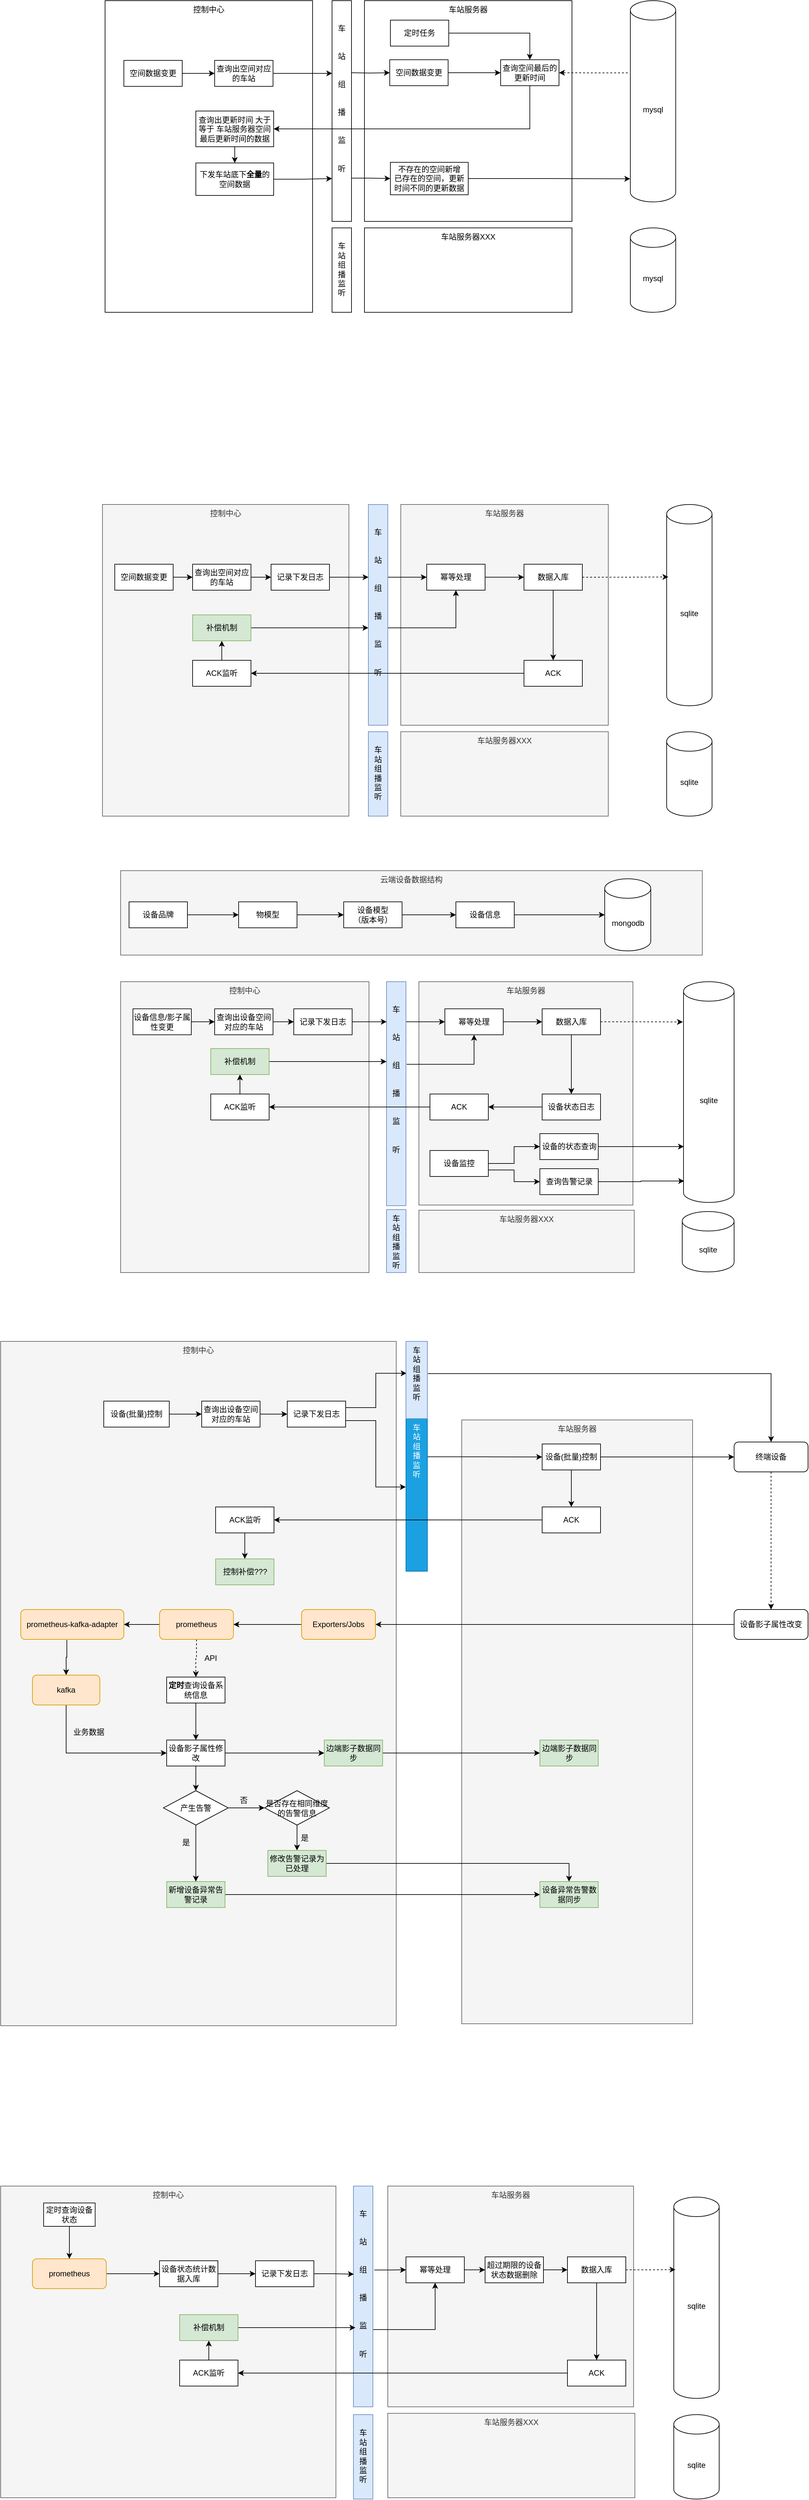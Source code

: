 <mxfile version="21.3.7" type="github">
  <diagram name="第 1 页" id="WxWkG-pKVZrvrhtKARHQ">
    <mxGraphModel dx="2044" dy="920" grid="0" gridSize="10" guides="1" tooltips="1" connect="1" arrows="1" fold="1" page="0" pageScale="1" pageWidth="827" pageHeight="1169" math="0" shadow="0">
      <root>
        <mxCell id="0" />
        <mxCell id="1" parent="0" />
        <mxCell id="twYrlaVIRwZz5B5mPk4H-70" value="云端设备数据结构" style="rounded=0;whiteSpace=wrap;html=1;verticalAlign=top;fillColor=#f5f5f5;fontColor=#333333;strokeColor=#666666;" parent="1" vertex="1">
          <mxGeometry x="104" y="1420" width="897" height="130" as="geometry" />
        </mxCell>
        <mxCell id="0j8o82cNpgkUUYvZBguO-3" value="车站服务器" style="rounded=0;whiteSpace=wrap;html=1;align=center;verticalAlign=top;" parent="1" vertex="1">
          <mxGeometry x="480" y="80" width="320" height="340" as="geometry" />
        </mxCell>
        <mxCell id="tU39EX-5FNikzCLGRdo--1" value="控制中心" style="rounded=0;whiteSpace=wrap;html=1;align=center;verticalAlign=top;" parent="1" vertex="1">
          <mxGeometry x="80" y="80" width="320" height="480" as="geometry" />
        </mxCell>
        <mxCell id="0j8o82cNpgkUUYvZBguO-8" style="edgeStyle=orthogonalEdgeStyle;rounded=0;orthogonalLoop=1;jettySize=auto;html=1;entryX=0;entryY=0.5;entryDx=0;entryDy=0;exitX=1;exitY=0.294;exitDx=0;exitDy=0;exitPerimeter=0;" parent="1" target="0j8o82cNpgkUUYvZBguO-4" edge="1">
          <mxGeometry relative="1" as="geometry">
            <mxPoint x="459" y="190.96" as="sourcePoint" />
          </mxGeometry>
        </mxCell>
        <mxCell id="0j8o82cNpgkUUYvZBguO-41" style="edgeStyle=orthogonalEdgeStyle;rounded=0;orthogonalLoop=1;jettySize=auto;html=1;entryX=0;entryY=0.5;entryDx=0;entryDy=0;exitX=0.956;exitY=0.804;exitDx=0;exitDy=0;exitPerimeter=0;" parent="1" source="0j8o82cNpgkUUYvZBguO-1" target="0j8o82cNpgkUUYvZBguO-35" edge="1">
          <mxGeometry relative="1" as="geometry">
            <mxPoint x="462" y="355" as="sourcePoint" />
          </mxGeometry>
        </mxCell>
        <mxCell id="0j8o82cNpgkUUYvZBguO-1" value="&lt;br&gt;&lt;br&gt;车&lt;br&gt;&lt;br&gt;&lt;br&gt;站&lt;br&gt;&lt;br&gt;&lt;br&gt;组&lt;br&gt;&lt;br&gt;&lt;br&gt;播&lt;br&gt;&lt;br&gt;&lt;br&gt;监&lt;br&gt;&lt;br&gt;&lt;br&gt;听" style="rounded=0;whiteSpace=wrap;html=1;align=center;verticalAlign=top;" parent="1" vertex="1">
          <mxGeometry x="430" y="80" width="30" height="340" as="geometry" />
        </mxCell>
        <mxCell id="0j8o82cNpgkUUYvZBguO-12" style="edgeStyle=orthogonalEdgeStyle;rounded=0;orthogonalLoop=1;jettySize=auto;html=1;exitX=1;exitY=0.5;exitDx=0;exitDy=0;entryX=0;entryY=0.5;entryDx=0;entryDy=0;" parent="1" source="0j8o82cNpgkUUYvZBguO-2" target="0j8o82cNpgkUUYvZBguO-11" edge="1">
          <mxGeometry relative="1" as="geometry" />
        </mxCell>
        <mxCell id="0j8o82cNpgkUUYvZBguO-2" value="空间数据变更" style="rounded=0;whiteSpace=wrap;html=1;" parent="1" vertex="1">
          <mxGeometry x="109" y="172" width="90" height="40" as="geometry" />
        </mxCell>
        <mxCell id="0j8o82cNpgkUUYvZBguO-26" style="edgeStyle=orthogonalEdgeStyle;rounded=0;orthogonalLoop=1;jettySize=auto;html=1;exitX=1;exitY=0.5;exitDx=0;exitDy=0;entryX=0;entryY=0.5;entryDx=0;entryDy=0;" parent="1" source="0j8o82cNpgkUUYvZBguO-4" target="0j8o82cNpgkUUYvZBguO-17" edge="1">
          <mxGeometry relative="1" as="geometry" />
        </mxCell>
        <mxCell id="0j8o82cNpgkUUYvZBguO-4" value="空间数据变更" style="rounded=0;whiteSpace=wrap;html=1;" parent="1" vertex="1">
          <mxGeometry x="519" y="171" width="90" height="40" as="geometry" />
        </mxCell>
        <mxCell id="0j8o82cNpgkUUYvZBguO-40" style="edgeStyle=orthogonalEdgeStyle;rounded=0;orthogonalLoop=1;jettySize=auto;html=1;exitX=-0.056;exitY=0.359;exitDx=0;exitDy=0;exitPerimeter=0;entryX=1;entryY=0.5;entryDx=0;entryDy=0;dashed=1;" parent="1" source="0j8o82cNpgkUUYvZBguO-10" target="0j8o82cNpgkUUYvZBguO-17" edge="1">
          <mxGeometry relative="1" as="geometry" />
        </mxCell>
        <mxCell id="0j8o82cNpgkUUYvZBguO-10" value="mysql" style="shape=cylinder3;whiteSpace=wrap;html=1;boundedLbl=1;backgroundOutline=1;size=15;" parent="1" vertex="1">
          <mxGeometry x="890" y="80" width="70" height="310" as="geometry" />
        </mxCell>
        <mxCell id="0j8o82cNpgkUUYvZBguO-14" style="edgeStyle=orthogonalEdgeStyle;rounded=0;orthogonalLoop=1;jettySize=auto;html=1;exitX=1;exitY=0.5;exitDx=0;exitDy=0;entryX=0.042;entryY=0.297;entryDx=0;entryDy=0;entryPerimeter=0;" parent="1" source="0j8o82cNpgkUUYvZBguO-11" edge="1">
          <mxGeometry relative="1" as="geometry">
            <mxPoint x="430.26" y="191.98" as="targetPoint" />
          </mxGeometry>
        </mxCell>
        <mxCell id="0j8o82cNpgkUUYvZBguO-11" value="查询出空间对应的车站" style="rounded=0;whiteSpace=wrap;html=1;" parent="1" vertex="1">
          <mxGeometry x="249" y="172" width="90" height="40" as="geometry" />
        </mxCell>
        <mxCell id="0j8o82cNpgkUUYvZBguO-20" style="edgeStyle=orthogonalEdgeStyle;rounded=0;orthogonalLoop=1;jettySize=auto;html=1;exitX=1;exitY=0.5;exitDx=0;exitDy=0;entryX=0.5;entryY=0;entryDx=0;entryDy=0;" parent="1" source="0j8o82cNpgkUUYvZBguO-15" target="0j8o82cNpgkUUYvZBguO-17" edge="1">
          <mxGeometry relative="1" as="geometry" />
        </mxCell>
        <mxCell id="0j8o82cNpgkUUYvZBguO-15" value="定时任务" style="rounded=0;whiteSpace=wrap;html=1;" parent="1" vertex="1">
          <mxGeometry x="520" y="110" width="90" height="40" as="geometry" />
        </mxCell>
        <mxCell id="0j8o82cNpgkUUYvZBguO-24" style="edgeStyle=orthogonalEdgeStyle;rounded=0;orthogonalLoop=1;jettySize=auto;html=1;exitX=0.5;exitY=1;exitDx=0;exitDy=0;entryX=1;entryY=0.5;entryDx=0;entryDy=0;" parent="1" source="0j8o82cNpgkUUYvZBguO-17" target="0j8o82cNpgkUUYvZBguO-27" edge="1">
          <mxGeometry relative="1" as="geometry">
            <mxPoint x="350" y="300" as="targetPoint" />
          </mxGeometry>
        </mxCell>
        <mxCell id="0j8o82cNpgkUUYvZBguO-17" value="查询空间最后的更新时间" style="rounded=0;whiteSpace=wrap;html=1;" parent="1" vertex="1">
          <mxGeometry x="690" y="171" width="90" height="40" as="geometry" />
        </mxCell>
        <mxCell id="0j8o82cNpgkUUYvZBguO-34" style="edgeStyle=orthogonalEdgeStyle;rounded=0;orthogonalLoop=1;jettySize=auto;html=1;exitX=0.5;exitY=1;exitDx=0;exitDy=0;" parent="1" source="0j8o82cNpgkUUYvZBguO-27" target="0j8o82cNpgkUUYvZBguO-33" edge="1">
          <mxGeometry relative="1" as="geometry" />
        </mxCell>
        <mxCell id="0j8o82cNpgkUUYvZBguO-27" value="查询出更新时间 大于等于 车站服务器空间最后更新时间的数据" style="rounded=0;whiteSpace=wrap;html=1;" parent="1" vertex="1">
          <mxGeometry x="220" y="250" width="120" height="55" as="geometry" />
        </mxCell>
        <mxCell id="0j8o82cNpgkUUYvZBguO-36" style="edgeStyle=orthogonalEdgeStyle;rounded=0;orthogonalLoop=1;jettySize=auto;html=1;exitX=1;exitY=0.5;exitDx=0;exitDy=0;" parent="1" source="0j8o82cNpgkUUYvZBguO-33" edge="1">
          <mxGeometry relative="1" as="geometry">
            <mxPoint x="430" y="354" as="targetPoint" />
          </mxGeometry>
        </mxCell>
        <mxCell id="0j8o82cNpgkUUYvZBguO-33" value="下发车站底下&lt;b&gt;全量&lt;/b&gt;的空间数据" style="rounded=0;whiteSpace=wrap;html=1;" parent="1" vertex="1">
          <mxGeometry x="220" y="330" width="120" height="50" as="geometry" />
        </mxCell>
        <mxCell id="0j8o82cNpgkUUYvZBguO-39" style="edgeStyle=orthogonalEdgeStyle;rounded=0;orthogonalLoop=1;jettySize=auto;html=1;exitX=1;exitY=0.5;exitDx=0;exitDy=0;entryX=-0.003;entryY=0.885;entryDx=0;entryDy=0;entryPerimeter=0;" parent="1" source="0j8o82cNpgkUUYvZBguO-35" target="0j8o82cNpgkUUYvZBguO-10" edge="1">
          <mxGeometry relative="1" as="geometry" />
        </mxCell>
        <mxCell id="0j8o82cNpgkUUYvZBguO-35" value="不存在的空间新增&lt;br&gt;已存在的空间，更新时间不同的更新数据" style="rounded=0;whiteSpace=wrap;html=1;" parent="1" vertex="1">
          <mxGeometry x="520" y="329" width="120" height="50" as="geometry" />
        </mxCell>
        <mxCell id="0j8o82cNpgkUUYvZBguO-42" value="车站服务器XXX" style="rounded=0;whiteSpace=wrap;html=1;align=center;verticalAlign=top;" parent="1" vertex="1">
          <mxGeometry x="480" y="430" width="320" height="130" as="geometry" />
        </mxCell>
        <mxCell id="0j8o82cNpgkUUYvZBguO-45" value="&lt;br&gt;车&lt;br&gt;站&lt;br&gt;组&lt;br&gt;播&lt;br&gt;监&lt;br&gt;听" style="rounded=0;whiteSpace=wrap;html=1;align=center;verticalAlign=top;" parent="1" vertex="1">
          <mxGeometry x="430" y="430" width="30" height="130" as="geometry" />
        </mxCell>
        <mxCell id="0j8o82cNpgkUUYvZBguO-46" value="mysql" style="shape=cylinder3;whiteSpace=wrap;html=1;boundedLbl=1;backgroundOutline=1;size=15;" parent="1" vertex="1">
          <mxGeometry x="890" y="430" width="70" height="130" as="geometry" />
        </mxCell>
        <mxCell id="0j8o82cNpgkUUYvZBguO-47" value="车站服务器" style="rounded=0;whiteSpace=wrap;html=1;align=center;verticalAlign=top;fillColor=#f5f5f5;fontColor=#333333;strokeColor=#666666;" parent="1" vertex="1">
          <mxGeometry x="536" y="856" width="320" height="340" as="geometry" />
        </mxCell>
        <mxCell id="0j8o82cNpgkUUYvZBguO-48" value="控制中心" style="rounded=0;whiteSpace=wrap;html=1;align=center;verticalAlign=top;fillColor=#f5f5f5;fontColor=#333333;strokeColor=#666666;" parent="1" vertex="1">
          <mxGeometry x="76" y="856" width="380" height="480" as="geometry" />
        </mxCell>
        <mxCell id="0j8o82cNpgkUUYvZBguO-75" style="edgeStyle=orthogonalEdgeStyle;rounded=0;orthogonalLoop=1;jettySize=auto;html=1;exitX=1;exitY=0.25;exitDx=0;exitDy=0;entryX=0;entryY=0.5;entryDx=0;entryDy=0;" parent="1" source="0j8o82cNpgkUUYvZBguO-51" target="0j8o82cNpgkUUYvZBguO-74" edge="1">
          <mxGeometry relative="1" as="geometry">
            <Array as="points">
              <mxPoint x="516" y="968" />
            </Array>
          </mxGeometry>
        </mxCell>
        <mxCell id="0j8o82cNpgkUUYvZBguO-89" style="edgeStyle=orthogonalEdgeStyle;rounded=0;orthogonalLoop=1;jettySize=auto;html=1;exitX=1;exitY=0.5;exitDx=0;exitDy=0;entryX=0.5;entryY=1;entryDx=0;entryDy=0;" parent="1" source="0j8o82cNpgkUUYvZBguO-51" target="0j8o82cNpgkUUYvZBguO-74" edge="1">
          <mxGeometry relative="1" as="geometry">
            <Array as="points">
              <mxPoint x="516" y="1046" />
              <mxPoint x="621" y="1046" />
            </Array>
          </mxGeometry>
        </mxCell>
        <mxCell id="0j8o82cNpgkUUYvZBguO-51" value="&lt;br&gt;&lt;br&gt;车&lt;br&gt;&lt;br&gt;&lt;br&gt;站&lt;br&gt;&lt;br&gt;&lt;br&gt;组&lt;br&gt;&lt;br&gt;&lt;br&gt;播&lt;br&gt;&lt;br&gt;&lt;br&gt;监&lt;br&gt;&lt;br&gt;&lt;br&gt;听" style="rounded=0;whiteSpace=wrap;html=1;align=center;verticalAlign=top;fillColor=#dae8fc;strokeColor=#6c8ebf;" parent="1" vertex="1">
          <mxGeometry x="486" y="856" width="30" height="340" as="geometry" />
        </mxCell>
        <mxCell id="0j8o82cNpgkUUYvZBguO-52" style="edgeStyle=orthogonalEdgeStyle;rounded=0;orthogonalLoop=1;jettySize=auto;html=1;exitX=1;exitY=0.5;exitDx=0;exitDy=0;entryX=0;entryY=0.5;entryDx=0;entryDy=0;" parent="1" source="0j8o82cNpgkUUYvZBguO-53" target="0j8o82cNpgkUUYvZBguO-59" edge="1">
          <mxGeometry relative="1" as="geometry" />
        </mxCell>
        <mxCell id="0j8o82cNpgkUUYvZBguO-53" value="空间数据变更" style="rounded=0;whiteSpace=wrap;html=1;" parent="1" vertex="1">
          <mxGeometry x="95" y="948" width="90" height="40" as="geometry" />
        </mxCell>
        <mxCell id="0j8o82cNpgkUUYvZBguO-57" value="sqlite" style="shape=cylinder3;whiteSpace=wrap;html=1;boundedLbl=1;backgroundOutline=1;size=15;" parent="1" vertex="1">
          <mxGeometry x="946" y="856" width="70" height="310" as="geometry" />
        </mxCell>
        <mxCell id="0j8o82cNpgkUUYvZBguO-58" style="edgeStyle=orthogonalEdgeStyle;rounded=0;orthogonalLoop=1;jettySize=auto;html=1;exitX=1;exitY=0.5;exitDx=0;exitDy=0;entryX=0.042;entryY=0.297;entryDx=0;entryDy=0;entryPerimeter=0;" parent="1" source="0j8o82cNpgkUUYvZBguO-83" edge="1">
          <mxGeometry relative="1" as="geometry">
            <mxPoint x="486.26" y="967.98" as="targetPoint" />
          </mxGeometry>
        </mxCell>
        <mxCell id="0j8o82cNpgkUUYvZBguO-86" style="edgeStyle=orthogonalEdgeStyle;rounded=0;orthogonalLoop=1;jettySize=auto;html=1;exitX=1;exitY=0.5;exitDx=0;exitDy=0;entryX=0;entryY=0.5;entryDx=0;entryDy=0;" parent="1" source="0j8o82cNpgkUUYvZBguO-59" target="0j8o82cNpgkUUYvZBguO-83" edge="1">
          <mxGeometry relative="1" as="geometry" />
        </mxCell>
        <mxCell id="0j8o82cNpgkUUYvZBguO-59" value="查询出空间对应的车站" style="rounded=0;whiteSpace=wrap;html=1;" parent="1" vertex="1">
          <mxGeometry x="215" y="948" width="90" height="40" as="geometry" />
        </mxCell>
        <mxCell id="0j8o82cNpgkUUYvZBguO-70" value="车站服务器XXX" style="rounded=0;whiteSpace=wrap;html=1;align=center;verticalAlign=top;fillColor=#f5f5f5;fontColor=#333333;strokeColor=#666666;" parent="1" vertex="1">
          <mxGeometry x="536" y="1206" width="320" height="130" as="geometry" />
        </mxCell>
        <mxCell id="0j8o82cNpgkUUYvZBguO-71" value="&lt;br&gt;车&lt;br&gt;站&lt;br&gt;组&lt;br&gt;播&lt;br&gt;监&lt;br&gt;听" style="rounded=0;whiteSpace=wrap;html=1;align=center;verticalAlign=top;fillColor=#dae8fc;strokeColor=#6c8ebf;" parent="1" vertex="1">
          <mxGeometry x="486" y="1206" width="30" height="130" as="geometry" />
        </mxCell>
        <mxCell id="0j8o82cNpgkUUYvZBguO-72" value="sqlite" style="shape=cylinder3;whiteSpace=wrap;html=1;boundedLbl=1;backgroundOutline=1;size=15;" parent="1" vertex="1">
          <mxGeometry x="946" y="1206" width="70" height="130" as="geometry" />
        </mxCell>
        <mxCell id="0j8o82cNpgkUUYvZBguO-77" style="edgeStyle=orthogonalEdgeStyle;rounded=0;orthogonalLoop=1;jettySize=auto;html=1;exitX=1;exitY=0.5;exitDx=0;exitDy=0;" parent="1" source="0j8o82cNpgkUUYvZBguO-74" target="0j8o82cNpgkUUYvZBguO-76" edge="1">
          <mxGeometry relative="1" as="geometry" />
        </mxCell>
        <mxCell id="0j8o82cNpgkUUYvZBguO-74" value="幂等处理" style="rounded=0;whiteSpace=wrap;html=1;" parent="1" vertex="1">
          <mxGeometry x="576" y="948" width="90" height="40" as="geometry" />
        </mxCell>
        <mxCell id="0j8o82cNpgkUUYvZBguO-78" style="edgeStyle=orthogonalEdgeStyle;rounded=0;orthogonalLoop=1;jettySize=auto;html=1;exitX=1;exitY=0.5;exitDx=0;exitDy=0;entryX=0.037;entryY=0.36;entryDx=0;entryDy=0;entryPerimeter=0;dashed=1;" parent="1" source="0j8o82cNpgkUUYvZBguO-76" target="0j8o82cNpgkUUYvZBguO-57" edge="1">
          <mxGeometry relative="1" as="geometry" />
        </mxCell>
        <mxCell id="0j8o82cNpgkUUYvZBguO-80" style="edgeStyle=orthogonalEdgeStyle;rounded=0;orthogonalLoop=1;jettySize=auto;html=1;exitX=0.5;exitY=1;exitDx=0;exitDy=0;entryX=0.5;entryY=0;entryDx=0;entryDy=0;" parent="1" source="0j8o82cNpgkUUYvZBguO-76" target="0j8o82cNpgkUUYvZBguO-79" edge="1">
          <mxGeometry relative="1" as="geometry" />
        </mxCell>
        <mxCell id="0j8o82cNpgkUUYvZBguO-76" value="数据入库" style="rounded=0;whiteSpace=wrap;html=1;" parent="1" vertex="1">
          <mxGeometry x="726" y="948" width="90" height="40" as="geometry" />
        </mxCell>
        <mxCell id="0j8o82cNpgkUUYvZBguO-82" style="edgeStyle=orthogonalEdgeStyle;rounded=0;orthogonalLoop=1;jettySize=auto;html=1;exitX=0;exitY=0.5;exitDx=0;exitDy=0;entryX=1;entryY=0.5;entryDx=0;entryDy=0;" parent="1" source="0j8o82cNpgkUUYvZBguO-79" target="0j8o82cNpgkUUYvZBguO-81" edge="1">
          <mxGeometry relative="1" as="geometry" />
        </mxCell>
        <mxCell id="0j8o82cNpgkUUYvZBguO-79" value="ACK" style="rounded=0;whiteSpace=wrap;html=1;" parent="1" vertex="1">
          <mxGeometry x="726" y="1096" width="90" height="40" as="geometry" />
        </mxCell>
        <mxCell id="twYrlaVIRwZz5B5mPk4H-48" style="edgeStyle=orthogonalEdgeStyle;rounded=0;orthogonalLoop=1;jettySize=auto;html=1;exitX=0.5;exitY=0;exitDx=0;exitDy=0;entryX=0.5;entryY=1;entryDx=0;entryDy=0;" parent="1" source="0j8o82cNpgkUUYvZBguO-81" target="0j8o82cNpgkUUYvZBguO-87" edge="1">
          <mxGeometry relative="1" as="geometry" />
        </mxCell>
        <mxCell id="0j8o82cNpgkUUYvZBguO-81" value="ACK监听" style="rounded=0;whiteSpace=wrap;html=1;" parent="1" vertex="1">
          <mxGeometry x="215" y="1096" width="90" height="40" as="geometry" />
        </mxCell>
        <mxCell id="0j8o82cNpgkUUYvZBguO-83" value="记录下发日志" style="rounded=0;whiteSpace=wrap;html=1;" parent="1" vertex="1">
          <mxGeometry x="336" y="948" width="90" height="40" as="geometry" />
        </mxCell>
        <mxCell id="0j8o82cNpgkUUYvZBguO-88" style="edgeStyle=orthogonalEdgeStyle;rounded=0;orthogonalLoop=1;jettySize=auto;html=1;exitX=1;exitY=0.5;exitDx=0;exitDy=0;" parent="1" source="0j8o82cNpgkUUYvZBguO-87" edge="1">
          <mxGeometry relative="1" as="geometry">
            <mxPoint x="486" y="1046" as="targetPoint" />
          </mxGeometry>
        </mxCell>
        <mxCell id="0j8o82cNpgkUUYvZBguO-87" value="补偿机制" style="rounded=0;whiteSpace=wrap;html=1;fillColor=#d5e8d4;strokeColor=#82b366;" parent="1" vertex="1">
          <mxGeometry x="215" y="1026" width="90" height="40" as="geometry" />
        </mxCell>
        <mxCell id="0j8o82cNpgkUUYvZBguO-90" value="车站服务器" style="rounded=0;whiteSpace=wrap;html=1;align=center;verticalAlign=top;fillColor=#f5f5f5;fontColor=#333333;strokeColor=#666666;" parent="1" vertex="1">
          <mxGeometry x="564" y="1591" width="330" height="344" as="geometry" />
        </mxCell>
        <mxCell id="0j8o82cNpgkUUYvZBguO-91" value="控制中心" style="rounded=0;whiteSpace=wrap;html=1;align=center;verticalAlign=top;fillColor=#f5f5f5;fontColor=#333333;strokeColor=#666666;" parent="1" vertex="1">
          <mxGeometry x="104" y="1591" width="383" height="448" as="geometry" />
        </mxCell>
        <mxCell id="0j8o82cNpgkUUYvZBguO-92" style="edgeStyle=orthogonalEdgeStyle;rounded=0;orthogonalLoop=1;jettySize=auto;html=1;exitX=1;exitY=0.25;exitDx=0;exitDy=0;entryX=0;entryY=0.5;entryDx=0;entryDy=0;" parent="1" target="0j8o82cNpgkUUYvZBguO-105" edge="1">
          <mxGeometry relative="1" as="geometry">
            <Array as="points">
              <mxPoint x="544" y="1652.75" />
            </Array>
            <mxPoint x="544" y="1617" as="sourcePoint" />
          </mxGeometry>
        </mxCell>
        <mxCell id="twYrlaVIRwZz5B5mPk4H-68" style="edgeStyle=orthogonalEdgeStyle;rounded=0;orthogonalLoop=1;jettySize=auto;html=1;exitX=1.034;exitY=0.369;exitDx=0;exitDy=0;entryX=0.5;entryY=1;entryDx=0;entryDy=0;exitPerimeter=0;" parent="1" source="0j8o82cNpgkUUYvZBguO-94" target="0j8o82cNpgkUUYvZBguO-105" edge="1">
          <mxGeometry relative="1" as="geometry" />
        </mxCell>
        <mxCell id="0j8o82cNpgkUUYvZBguO-94" value="&lt;br&gt;&lt;br&gt;车&lt;br&gt;&lt;br&gt;&lt;br&gt;站&lt;br&gt;&lt;br&gt;&lt;br&gt;组&lt;br&gt;&lt;br&gt;&lt;br&gt;播&lt;br&gt;&lt;br&gt;&lt;br&gt;监&lt;br&gt;&lt;br&gt;&lt;br&gt;听" style="rounded=0;whiteSpace=wrap;html=1;align=center;verticalAlign=top;fillColor=#dae8fc;strokeColor=#6c8ebf;" parent="1" vertex="1">
          <mxGeometry x="514" y="1591" width="30" height="345" as="geometry" />
        </mxCell>
        <mxCell id="0j8o82cNpgkUUYvZBguO-95" style="edgeStyle=orthogonalEdgeStyle;rounded=0;orthogonalLoop=1;jettySize=auto;html=1;exitX=1;exitY=0.5;exitDx=0;exitDy=0;entryX=0;entryY=0.5;entryDx=0;entryDy=0;" parent="1" source="0j8o82cNpgkUUYvZBguO-96" target="0j8o82cNpgkUUYvZBguO-100" edge="1">
          <mxGeometry relative="1" as="geometry" />
        </mxCell>
        <mxCell id="0j8o82cNpgkUUYvZBguO-96" value="设备信息/影子属性变更" style="rounded=0;whiteSpace=wrap;html=1;" parent="1" vertex="1">
          <mxGeometry x="123" y="1632.75" width="90" height="40" as="geometry" />
        </mxCell>
        <mxCell id="0j8o82cNpgkUUYvZBguO-97" value="sqlite" style="shape=cylinder3;whiteSpace=wrap;html=1;boundedLbl=1;backgroundOutline=1;size=15;" parent="1" vertex="1">
          <mxGeometry x="972" y="1591" width="78" height="340" as="geometry" />
        </mxCell>
        <mxCell id="0j8o82cNpgkUUYvZBguO-98" style="edgeStyle=orthogonalEdgeStyle;rounded=0;orthogonalLoop=1;jettySize=auto;html=1;exitX=1;exitY=0.5;exitDx=0;exitDy=0;entryX=0.042;entryY=0.297;entryDx=0;entryDy=0;entryPerimeter=0;" parent="1" source="0j8o82cNpgkUUYvZBguO-112" edge="1">
          <mxGeometry relative="1" as="geometry">
            <mxPoint x="514.26" y="1652.73" as="targetPoint" />
          </mxGeometry>
        </mxCell>
        <mxCell id="0j8o82cNpgkUUYvZBguO-99" style="edgeStyle=orthogonalEdgeStyle;rounded=0;orthogonalLoop=1;jettySize=auto;html=1;exitX=1;exitY=0.5;exitDx=0;exitDy=0;entryX=0;entryY=0.5;entryDx=0;entryDy=0;" parent="1" source="0j8o82cNpgkUUYvZBguO-100" target="0j8o82cNpgkUUYvZBguO-112" edge="1">
          <mxGeometry relative="1" as="geometry" />
        </mxCell>
        <mxCell id="0j8o82cNpgkUUYvZBguO-100" value="查询出设备空间对应的车站" style="rounded=0;whiteSpace=wrap;html=1;" parent="1" vertex="1">
          <mxGeometry x="249" y="1632.75" width="90" height="40" as="geometry" />
        </mxCell>
        <mxCell id="0j8o82cNpgkUUYvZBguO-104" style="edgeStyle=orthogonalEdgeStyle;rounded=0;orthogonalLoop=1;jettySize=auto;html=1;exitX=1;exitY=0.5;exitDx=0;exitDy=0;" parent="1" source="0j8o82cNpgkUUYvZBguO-105" target="0j8o82cNpgkUUYvZBguO-108" edge="1">
          <mxGeometry relative="1" as="geometry" />
        </mxCell>
        <mxCell id="0j8o82cNpgkUUYvZBguO-105" value="幂等处理" style="rounded=0;whiteSpace=wrap;html=1;" parent="1" vertex="1">
          <mxGeometry x="604" y="1632.75" width="90" height="40" as="geometry" />
        </mxCell>
        <mxCell id="0j8o82cNpgkUUYvZBguO-106" style="edgeStyle=orthogonalEdgeStyle;rounded=0;orthogonalLoop=1;jettySize=auto;html=1;exitX=1;exitY=0.5;exitDx=0;exitDy=0;dashed=1;" parent="1" source="0j8o82cNpgkUUYvZBguO-108" edge="1">
          <mxGeometry relative="1" as="geometry">
            <mxPoint x="971" y="1653" as="targetPoint" />
          </mxGeometry>
        </mxCell>
        <mxCell id="twYrlaVIRwZz5B5mPk4H-53" style="edgeStyle=orthogonalEdgeStyle;rounded=0;orthogonalLoop=1;jettySize=auto;html=1;exitX=0.5;exitY=1;exitDx=0;exitDy=0;entryX=0.5;entryY=0;entryDx=0;entryDy=0;" parent="1" source="0j8o82cNpgkUUYvZBguO-108" target="twYrlaVIRwZz5B5mPk4H-52" edge="1">
          <mxGeometry relative="1" as="geometry" />
        </mxCell>
        <mxCell id="0j8o82cNpgkUUYvZBguO-108" value="数据入库" style="rounded=0;whiteSpace=wrap;html=1;" parent="1" vertex="1">
          <mxGeometry x="754" y="1632.75" width="90" height="40" as="geometry" />
        </mxCell>
        <mxCell id="0j8o82cNpgkUUYvZBguO-109" style="edgeStyle=orthogonalEdgeStyle;rounded=0;orthogonalLoop=1;jettySize=auto;html=1;exitX=0;exitY=0.5;exitDx=0;exitDy=0;entryX=1;entryY=0.5;entryDx=0;entryDy=0;" parent="1" source="0j8o82cNpgkUUYvZBguO-110" target="0j8o82cNpgkUUYvZBguO-111" edge="1">
          <mxGeometry relative="1" as="geometry" />
        </mxCell>
        <mxCell id="0j8o82cNpgkUUYvZBguO-110" value="ACK" style="rounded=0;whiteSpace=wrap;html=1;" parent="1" vertex="1">
          <mxGeometry x="581" y="1764" width="90" height="40" as="geometry" />
        </mxCell>
        <mxCell id="twYrlaVIRwZz5B5mPk4H-49" style="edgeStyle=orthogonalEdgeStyle;rounded=0;orthogonalLoop=1;jettySize=auto;html=1;exitX=0.5;exitY=0;exitDx=0;exitDy=0;entryX=0.5;entryY=1;entryDx=0;entryDy=0;" parent="1" source="0j8o82cNpgkUUYvZBguO-111" target="0j8o82cNpgkUUYvZBguO-114" edge="1">
          <mxGeometry relative="1" as="geometry" />
        </mxCell>
        <mxCell id="0j8o82cNpgkUUYvZBguO-111" value="ACK监听" style="rounded=0;whiteSpace=wrap;html=1;" parent="1" vertex="1">
          <mxGeometry x="243" y="1764" width="90" height="40" as="geometry" />
        </mxCell>
        <mxCell id="0j8o82cNpgkUUYvZBguO-112" value="记录下发日志" style="rounded=0;whiteSpace=wrap;html=1;" parent="1" vertex="1">
          <mxGeometry x="371" y="1632.75" width="90" height="40" as="geometry" />
        </mxCell>
        <mxCell id="0j8o82cNpgkUUYvZBguO-113" style="edgeStyle=orthogonalEdgeStyle;rounded=0;orthogonalLoop=1;jettySize=auto;html=1;exitX=1;exitY=0.5;exitDx=0;exitDy=0;" parent="1" source="0j8o82cNpgkUUYvZBguO-114" edge="1">
          <mxGeometry relative="1" as="geometry">
            <mxPoint x="514" y="1714" as="targetPoint" />
          </mxGeometry>
        </mxCell>
        <mxCell id="0j8o82cNpgkUUYvZBguO-114" value="补偿机制" style="rounded=0;whiteSpace=wrap;html=1;fillColor=#d5e8d4;strokeColor=#82b366;" parent="1" vertex="1">
          <mxGeometry x="243" y="1694" width="90" height="40" as="geometry" />
        </mxCell>
        <mxCell id="0j8o82cNpgkUUYvZBguO-119" style="edgeStyle=orthogonalEdgeStyle;rounded=0;orthogonalLoop=1;jettySize=auto;html=1;exitX=1;exitY=0.5;exitDx=0;exitDy=0;" parent="1" source="0j8o82cNpgkUUYvZBguO-117" target="0j8o82cNpgkUUYvZBguO-118" edge="1">
          <mxGeometry relative="1" as="geometry" />
        </mxCell>
        <mxCell id="0j8o82cNpgkUUYvZBguO-117" value="设备品牌" style="rounded=0;whiteSpace=wrap;html=1;" parent="1" vertex="1">
          <mxGeometry x="117" y="1468" width="90" height="40" as="geometry" />
        </mxCell>
        <mxCell id="0j8o82cNpgkUUYvZBguO-121" style="edgeStyle=orthogonalEdgeStyle;rounded=0;orthogonalLoop=1;jettySize=auto;html=1;exitX=1;exitY=0.5;exitDx=0;exitDy=0;" parent="1" source="0j8o82cNpgkUUYvZBguO-118" target="0j8o82cNpgkUUYvZBguO-120" edge="1">
          <mxGeometry relative="1" as="geometry" />
        </mxCell>
        <mxCell id="0j8o82cNpgkUUYvZBguO-118" value="物模型" style="rounded=0;whiteSpace=wrap;html=1;" parent="1" vertex="1">
          <mxGeometry x="286" y="1468" width="90" height="40" as="geometry" />
        </mxCell>
        <mxCell id="0j8o82cNpgkUUYvZBguO-123" style="edgeStyle=orthogonalEdgeStyle;rounded=0;orthogonalLoop=1;jettySize=auto;html=1;exitX=1;exitY=0.5;exitDx=0;exitDy=0;" parent="1" source="0j8o82cNpgkUUYvZBguO-120" target="0j8o82cNpgkUUYvZBguO-122" edge="1">
          <mxGeometry relative="1" as="geometry" />
        </mxCell>
        <mxCell id="0j8o82cNpgkUUYvZBguO-120" value="设备模型&lt;br&gt;（版本号）" style="rounded=0;whiteSpace=wrap;html=1;" parent="1" vertex="1">
          <mxGeometry x="448" y="1468" width="90" height="40" as="geometry" />
        </mxCell>
        <mxCell id="twYrlaVIRwZz5B5mPk4H-36" style="edgeStyle=orthogonalEdgeStyle;rounded=0;orthogonalLoop=1;jettySize=auto;html=1;exitX=1;exitY=0.5;exitDx=0;exitDy=0;" parent="1" source="0j8o82cNpgkUUYvZBguO-122" target="twYrlaVIRwZz5B5mPk4H-35" edge="1">
          <mxGeometry relative="1" as="geometry" />
        </mxCell>
        <mxCell id="0j8o82cNpgkUUYvZBguO-122" value="设备信息" style="rounded=0;whiteSpace=wrap;html=1;" parent="1" vertex="1">
          <mxGeometry x="621" y="1468" width="90" height="40" as="geometry" />
        </mxCell>
        <mxCell id="0j8o82cNpgkUUYvZBguO-125" value="车站服务器XXX" style="rounded=0;whiteSpace=wrap;html=1;align=center;verticalAlign=top;fillColor=#f5f5f5;fontColor=#333333;strokeColor=#666666;" parent="1" vertex="1">
          <mxGeometry x="564" y="1943" width="332" height="96" as="geometry" />
        </mxCell>
        <mxCell id="0j8o82cNpgkUUYvZBguO-126" value="车&lt;br&gt;站&lt;br&gt;组&lt;br&gt;播&lt;br&gt;监&lt;br&gt;听" style="rounded=0;whiteSpace=wrap;html=1;align=center;verticalAlign=top;fillColor=#dae8fc;strokeColor=#6c8ebf;" parent="1" vertex="1">
          <mxGeometry x="514" y="1942" width="30" height="97" as="geometry" />
        </mxCell>
        <mxCell id="0j8o82cNpgkUUYvZBguO-127" value="sqlite" style="shape=cylinder3;whiteSpace=wrap;html=1;boundedLbl=1;backgroundOutline=1;size=15;" parent="1" vertex="1">
          <mxGeometry x="970" y="1945" width="80" height="93" as="geometry" />
        </mxCell>
        <mxCell id="0j8o82cNpgkUUYvZBguO-128" value="车站服务器" style="rounded=0;whiteSpace=wrap;html=1;align=center;verticalAlign=top;fillColor=#f5f5f5;fontColor=#333333;strokeColor=#666666;" parent="1" vertex="1">
          <mxGeometry x="630" y="2266" width="356" height="930" as="geometry" />
        </mxCell>
        <mxCell id="0j8o82cNpgkUUYvZBguO-129" value="控制中心" style="rounded=0;whiteSpace=wrap;html=1;align=center;verticalAlign=top;fillColor=#f5f5f5;fontColor=#333333;strokeColor=#666666;" parent="1" vertex="1">
          <mxGeometry x="-81" y="2145" width="610" height="1054" as="geometry" />
        </mxCell>
        <mxCell id="twYrlaVIRwZz5B5mPk4H-6" style="edgeStyle=orthogonalEdgeStyle;rounded=0;orthogonalLoop=1;jettySize=auto;html=1;exitX=1;exitY=0.25;exitDx=0;exitDy=0;entryX=0;entryY=0.5;entryDx=0;entryDy=0;" parent="1" source="0j8o82cNpgkUUYvZBguO-132" target="0j8o82cNpgkUUYvZBguO-156" edge="1">
          <mxGeometry relative="1" as="geometry">
            <mxPoint x="681.5" y="2323" as="targetPoint" />
          </mxGeometry>
        </mxCell>
        <mxCell id="0j8o82cNpgkUUYvZBguO-132" value="车&lt;br&gt;站&lt;br&gt;组&lt;br&gt;播&lt;br&gt;监&lt;br&gt;听" style="rounded=0;whiteSpace=wrap;html=1;align=center;verticalAlign=top;fillColor=#1ba1e2;fontColor=#ffffff;strokeColor=#006EAF;" parent="1" vertex="1">
          <mxGeometry x="544" y="2264" width="33" height="235" as="geometry" />
        </mxCell>
        <mxCell id="twYrlaVIRwZz5B5mPk4H-46" style="edgeStyle=orthogonalEdgeStyle;rounded=0;orthogonalLoop=1;jettySize=auto;html=1;exitX=1;exitY=0.5;exitDx=0;exitDy=0;" parent="1" source="0j8o82cNpgkUUYvZBguO-134" target="twYrlaVIRwZz5B5mPk4H-45" edge="1">
          <mxGeometry relative="1" as="geometry" />
        </mxCell>
        <mxCell id="0j8o82cNpgkUUYvZBguO-134" value="设备(批量)控制" style="rounded=0;whiteSpace=wrap;html=1;" parent="1" vertex="1">
          <mxGeometry x="78" y="2237" width="101" height="40" as="geometry" />
        </mxCell>
        <mxCell id="twYrlaVIRwZz5B5mPk4H-2" style="edgeStyle=orthogonalEdgeStyle;rounded=0;orthogonalLoop=1;jettySize=auto;html=1;exitX=1;exitY=0.25;exitDx=0;exitDy=0;entryX=0.029;entryY=0.413;entryDx=0;entryDy=0;entryPerimeter=0;" parent="1" source="0j8o82cNpgkUUYvZBguO-147" target="twYrlaVIRwZz5B5mPk4H-1" edge="1">
          <mxGeometry relative="1" as="geometry" />
        </mxCell>
        <mxCell id="twYrlaVIRwZz5B5mPk4H-3" style="edgeStyle=orthogonalEdgeStyle;rounded=0;orthogonalLoop=1;jettySize=auto;html=1;exitX=1;exitY=0.75;exitDx=0;exitDy=0;entryX=-0.01;entryY=0.448;entryDx=0;entryDy=0;entryPerimeter=0;" parent="1" source="0j8o82cNpgkUUYvZBguO-147" target="0j8o82cNpgkUUYvZBguO-132" edge="1">
          <mxGeometry relative="1" as="geometry" />
        </mxCell>
        <mxCell id="0j8o82cNpgkUUYvZBguO-147" value="记录下发日志" style="rounded=0;whiteSpace=wrap;html=1;" parent="1" vertex="1">
          <mxGeometry x="361" y="2237" width="90" height="40" as="geometry" />
        </mxCell>
        <mxCell id="twYrlaVIRwZz5B5mPk4H-60" style="edgeStyle=orthogonalEdgeStyle;rounded=0;orthogonalLoop=1;jettySize=auto;html=1;exitX=0.5;exitY=1;exitDx=0;exitDy=0;dashed=1;" parent="1" source="0j8o82cNpgkUUYvZBguO-154" target="twYrlaVIRwZz5B5mPk4H-7" edge="1">
          <mxGeometry relative="1" as="geometry" />
        </mxCell>
        <mxCell id="0j8o82cNpgkUUYvZBguO-154" value="终端设备" style="rounded=1;whiteSpace=wrap;html=1;" parent="1" vertex="1">
          <mxGeometry x="1050" y="2300" width="114" height="46" as="geometry" />
        </mxCell>
        <mxCell id="0j8o82cNpgkUUYvZBguO-158" style="edgeStyle=orthogonalEdgeStyle;rounded=0;orthogonalLoop=1;jettySize=auto;html=1;exitX=1;exitY=0.5;exitDx=0;exitDy=0;" parent="1" source="0j8o82cNpgkUUYvZBguO-156" target="0j8o82cNpgkUUYvZBguO-154" edge="1">
          <mxGeometry relative="1" as="geometry">
            <mxPoint x="1047" y="2284" as="targetPoint" />
          </mxGeometry>
        </mxCell>
        <mxCell id="0j8o82cNpgkUUYvZBguO-163" style="edgeStyle=orthogonalEdgeStyle;rounded=0;orthogonalLoop=1;jettySize=auto;html=1;exitX=0.5;exitY=1;exitDx=0;exitDy=0;" parent="1" source="0j8o82cNpgkUUYvZBguO-156" target="0j8o82cNpgkUUYvZBguO-160" edge="1">
          <mxGeometry relative="1" as="geometry" />
        </mxCell>
        <mxCell id="0j8o82cNpgkUUYvZBguO-156" value="设备(批量)控制" style="rounded=0;whiteSpace=wrap;html=1;" parent="1" vertex="1">
          <mxGeometry x="754" y="2303" width="90" height="40" as="geometry" />
        </mxCell>
        <mxCell id="0j8o82cNpgkUUYvZBguO-159" style="rounded=0;orthogonalLoop=1;jettySize=auto;html=1;exitX=0;exitY=0.5;exitDx=0;exitDy=0;entryX=1;entryY=0.5;entryDx=0;entryDy=0;edgeStyle=orthogonalEdgeStyle;" parent="1" source="0j8o82cNpgkUUYvZBguO-160" target="0j8o82cNpgkUUYvZBguO-161" edge="1">
          <mxGeometry relative="1" as="geometry" />
        </mxCell>
        <mxCell id="0j8o82cNpgkUUYvZBguO-160" value="ACK" style="rounded=0;whiteSpace=wrap;html=1;" parent="1" vertex="1">
          <mxGeometry x="754" y="2400" width="90" height="40" as="geometry" />
        </mxCell>
        <mxCell id="twYrlaVIRwZz5B5mPk4H-40" style="edgeStyle=orthogonalEdgeStyle;rounded=0;orthogonalLoop=1;jettySize=auto;html=1;exitX=0.5;exitY=1;exitDx=0;exitDy=0;" parent="1" source="0j8o82cNpgkUUYvZBguO-161" target="twYrlaVIRwZz5B5mPk4H-39" edge="1">
          <mxGeometry relative="1" as="geometry" />
        </mxCell>
        <mxCell id="0j8o82cNpgkUUYvZBguO-161" value="ACK监听" style="rounded=0;whiteSpace=wrap;html=1;" parent="1" vertex="1">
          <mxGeometry x="250.5" y="2400" width="90" height="40" as="geometry" />
        </mxCell>
        <mxCell id="twYrlaVIRwZz5B5mPk4H-4" style="edgeStyle=orthogonalEdgeStyle;rounded=0;orthogonalLoop=1;jettySize=auto;html=1;exitX=1.023;exitY=0.417;exitDx=0;exitDy=0;entryX=0.5;entryY=0;entryDx=0;entryDy=0;exitPerimeter=0;" parent="1" source="twYrlaVIRwZz5B5mPk4H-1" target="0j8o82cNpgkUUYvZBguO-154" edge="1">
          <mxGeometry relative="1" as="geometry" />
        </mxCell>
        <mxCell id="twYrlaVIRwZz5B5mPk4H-1" value="车&lt;br&gt;站&lt;br&gt;组&lt;br&gt;播&lt;br&gt;监&lt;br&gt;听" style="rounded=0;whiteSpace=wrap;html=1;align=center;verticalAlign=top;fillColor=#dae8fc;strokeColor=#6c8ebf;" parent="1" vertex="1">
          <mxGeometry x="544" y="2145" width="33" height="119" as="geometry" />
        </mxCell>
        <mxCell id="twYrlaVIRwZz5B5mPk4H-62" style="edgeStyle=orthogonalEdgeStyle;rounded=0;orthogonalLoop=1;jettySize=auto;html=1;exitX=0;exitY=0.5;exitDx=0;exitDy=0;entryX=1;entryY=0.5;entryDx=0;entryDy=0;" parent="1" source="twYrlaVIRwZz5B5mPk4H-7" target="twYrlaVIRwZz5B5mPk4H-61" edge="1">
          <mxGeometry relative="1" as="geometry" />
        </mxCell>
        <mxCell id="twYrlaVIRwZz5B5mPk4H-7" value="设备影子属性改变" style="rounded=1;whiteSpace=wrap;html=1;" parent="1" vertex="1">
          <mxGeometry x="1050" y="2558" width="114" height="46" as="geometry" />
        </mxCell>
        <mxCell id="twYrlaVIRwZz5B5mPk4H-13" style="edgeStyle=orthogonalEdgeStyle;rounded=0;orthogonalLoop=1;jettySize=auto;html=1;exitX=0;exitY=0.5;exitDx=0;exitDy=0;" parent="1" source="twYrlaVIRwZz5B5mPk4H-9" target="twYrlaVIRwZz5B5mPk4H-10" edge="1">
          <mxGeometry relative="1" as="geometry" />
        </mxCell>
        <mxCell id="twYrlaVIRwZz5B5mPk4H-73" style="edgeStyle=orthogonalEdgeStyle;rounded=0;orthogonalLoop=1;jettySize=auto;html=1;exitX=0.5;exitY=1;exitDx=0;exitDy=0;dashed=1;" parent="1" source="twYrlaVIRwZz5B5mPk4H-9" target="twYrlaVIRwZz5B5mPk4H-72" edge="1">
          <mxGeometry relative="1" as="geometry" />
        </mxCell>
        <mxCell id="twYrlaVIRwZz5B5mPk4H-9" value="prometheus" style="rounded=1;whiteSpace=wrap;html=1;fillColor=#ffe6cc;strokeColor=#d79b00;" parent="1" vertex="1">
          <mxGeometry x="164" y="2558" width="114" height="46" as="geometry" />
        </mxCell>
        <mxCell id="twYrlaVIRwZz5B5mPk4H-64" style="edgeStyle=orthogonalEdgeStyle;rounded=0;orthogonalLoop=1;jettySize=auto;html=1;exitX=0.447;exitY=1.022;exitDx=0;exitDy=0;entryX=0.5;entryY=0;entryDx=0;entryDy=0;exitPerimeter=0;" parent="1" source="twYrlaVIRwZz5B5mPk4H-10" target="twYrlaVIRwZz5B5mPk4H-26" edge="1">
          <mxGeometry relative="1" as="geometry" />
        </mxCell>
        <mxCell id="twYrlaVIRwZz5B5mPk4H-10" value="prometheus-kafka-adapter" style="rounded=1;whiteSpace=wrap;html=1;fillColor=#ffe6cc;strokeColor=#d79b00;" parent="1" vertex="1">
          <mxGeometry x="-50" y="2558" width="159" height="46" as="geometry" />
        </mxCell>
        <mxCell id="dj0g7gMGUimBVPfOeN-_-57" style="edgeStyle=orthogonalEdgeStyle;rounded=0;orthogonalLoop=1;jettySize=auto;html=1;exitX=0.5;exitY=1;exitDx=0;exitDy=0;entryX=0.5;entryY=0;entryDx=0;entryDy=0;" edge="1" parent="1" source="twYrlaVIRwZz5B5mPk4H-17" target="dj0g7gMGUimBVPfOeN-_-55">
          <mxGeometry relative="1" as="geometry" />
        </mxCell>
        <mxCell id="dj0g7gMGUimBVPfOeN-_-76" style="edgeStyle=orthogonalEdgeStyle;rounded=0;orthogonalLoop=1;jettySize=auto;html=1;exitX=1;exitY=0.5;exitDx=0;exitDy=0;entryX=0;entryY=0.5;entryDx=0;entryDy=0;" edge="1" parent="1" source="twYrlaVIRwZz5B5mPk4H-17" target="twYrlaVIRwZz5B5mPk4H-37">
          <mxGeometry relative="1" as="geometry" />
        </mxCell>
        <mxCell id="twYrlaVIRwZz5B5mPk4H-17" value="设备影子属性修改" style="rounded=0;whiteSpace=wrap;html=1;" parent="1" vertex="1">
          <mxGeometry x="175" y="2759" width="90" height="40" as="geometry" />
        </mxCell>
        <mxCell id="dj0g7gMGUimBVPfOeN-_-59" style="edgeStyle=orthogonalEdgeStyle;rounded=0;orthogonalLoop=1;jettySize=auto;html=1;exitX=0.5;exitY=1;exitDx=0;exitDy=0;entryX=0;entryY=0.5;entryDx=0;entryDy=0;" edge="1" parent="1" source="twYrlaVIRwZz5B5mPk4H-26" target="twYrlaVIRwZz5B5mPk4H-17">
          <mxGeometry relative="1" as="geometry" />
        </mxCell>
        <mxCell id="twYrlaVIRwZz5B5mPk4H-26" value="kafka" style="rounded=1;whiteSpace=wrap;html=1;fillColor=#ffe6cc;strokeColor=#d79b00;" parent="1" vertex="1">
          <mxGeometry x="-32" y="2659" width="104" height="46" as="geometry" />
        </mxCell>
        <mxCell id="twYrlaVIRwZz5B5mPk4H-35" value="mongodb" style="shape=cylinder3;whiteSpace=wrap;html=1;boundedLbl=1;backgroundOutline=1;size=15;" parent="1" vertex="1">
          <mxGeometry x="850.5" y="1432.5" width="71" height="111" as="geometry" />
        </mxCell>
        <mxCell id="dj0g7gMGUimBVPfOeN-_-78" style="edgeStyle=orthogonalEdgeStyle;rounded=0;orthogonalLoop=1;jettySize=auto;html=1;exitX=1;exitY=0.5;exitDx=0;exitDy=0;entryX=0;entryY=0.5;entryDx=0;entryDy=0;" edge="1" parent="1" source="twYrlaVIRwZz5B5mPk4H-37" target="dj0g7gMGUimBVPfOeN-_-77">
          <mxGeometry relative="1" as="geometry" />
        </mxCell>
        <mxCell id="twYrlaVIRwZz5B5mPk4H-37" value="边端影子数据同步" style="rounded=0;whiteSpace=wrap;html=1;fillColor=#d5e8d4;strokeColor=#82b366;" parent="1" vertex="1">
          <mxGeometry x="418" y="2759" width="90" height="40" as="geometry" />
        </mxCell>
        <mxCell id="twYrlaVIRwZz5B5mPk4H-39" value="控制补偿???" style="rounded=0;whiteSpace=wrap;html=1;fillColor=#d5e8d4;strokeColor=#82b366;" parent="1" vertex="1">
          <mxGeometry x="250.5" y="2480" width="90" height="40" as="geometry" />
        </mxCell>
        <mxCell id="dj0g7gMGUimBVPfOeN-_-64" style="edgeStyle=orthogonalEdgeStyle;rounded=0;orthogonalLoop=1;jettySize=auto;html=1;exitX=1;exitY=0.5;exitDx=0;exitDy=0;entryX=0;entryY=0.5;entryDx=0;entryDy=0;" edge="1" parent="1" source="twYrlaVIRwZz5B5mPk4H-42" target="dj0g7gMGUimBVPfOeN-_-50">
          <mxGeometry relative="1" as="geometry" />
        </mxCell>
        <mxCell id="twYrlaVIRwZz5B5mPk4H-42" value="新增设备异常告警记录" style="rounded=0;whiteSpace=wrap;html=1;fillColor=#d5e8d4;strokeColor=#82b366;" parent="1" vertex="1">
          <mxGeometry x="175" y="2977" width="90" height="40" as="geometry" />
        </mxCell>
        <mxCell id="twYrlaVIRwZz5B5mPk4H-44" style="edgeStyle=orthogonalEdgeStyle;rounded=0;orthogonalLoop=1;jettySize=auto;html=1;exitX=0.5;exitY=1;exitDx=0;exitDy=0;" parent="1" source="0j8o82cNpgkUUYvZBguO-134" target="0j8o82cNpgkUUYvZBguO-134" edge="1">
          <mxGeometry relative="1" as="geometry" />
        </mxCell>
        <mxCell id="twYrlaVIRwZz5B5mPk4H-47" style="edgeStyle=orthogonalEdgeStyle;rounded=0;orthogonalLoop=1;jettySize=auto;html=1;exitX=1;exitY=0.5;exitDx=0;exitDy=0;entryX=0;entryY=0.5;entryDx=0;entryDy=0;" parent="1" source="twYrlaVIRwZz5B5mPk4H-45" target="0j8o82cNpgkUUYvZBguO-147" edge="1">
          <mxGeometry relative="1" as="geometry" />
        </mxCell>
        <mxCell id="twYrlaVIRwZz5B5mPk4H-45" value="查询出设备空间对应的车站" style="rounded=0;whiteSpace=wrap;html=1;" parent="1" vertex="1">
          <mxGeometry x="229" y="2237" width="90" height="40" as="geometry" />
        </mxCell>
        <mxCell id="twYrlaVIRwZz5B5mPk4H-57" style="edgeStyle=orthogonalEdgeStyle;rounded=0;orthogonalLoop=1;jettySize=auto;html=1;exitX=1;exitY=0.5;exitDx=0;exitDy=0;entryX=0;entryY=0.5;entryDx=0;entryDy=0;" parent="1" source="twYrlaVIRwZz5B5mPk4H-51" target="twYrlaVIRwZz5B5mPk4H-56" edge="1">
          <mxGeometry relative="1" as="geometry" />
        </mxCell>
        <mxCell id="dj0g7gMGUimBVPfOeN-_-91" style="edgeStyle=orthogonalEdgeStyle;rounded=0;orthogonalLoop=1;jettySize=auto;html=1;exitX=1;exitY=0.75;exitDx=0;exitDy=0;entryX=0;entryY=0.5;entryDx=0;entryDy=0;" edge="1" parent="1" source="twYrlaVIRwZz5B5mPk4H-51" target="dj0g7gMGUimBVPfOeN-_-90">
          <mxGeometry relative="1" as="geometry" />
        </mxCell>
        <mxCell id="twYrlaVIRwZz5B5mPk4H-51" value="设备监控" style="rounded=0;whiteSpace=wrap;html=1;" parent="1" vertex="1">
          <mxGeometry x="581" y="1851" width="90" height="40" as="geometry" />
        </mxCell>
        <mxCell id="twYrlaVIRwZz5B5mPk4H-54" style="edgeStyle=orthogonalEdgeStyle;rounded=0;orthogonalLoop=1;jettySize=auto;html=1;exitX=0;exitY=0.5;exitDx=0;exitDy=0;entryX=1;entryY=0.5;entryDx=0;entryDy=0;" parent="1" source="twYrlaVIRwZz5B5mPk4H-52" target="0j8o82cNpgkUUYvZBguO-110" edge="1">
          <mxGeometry relative="1" as="geometry" />
        </mxCell>
        <mxCell id="twYrlaVIRwZz5B5mPk4H-52" value="设备状态日志" style="rounded=0;whiteSpace=wrap;html=1;" parent="1" vertex="1">
          <mxGeometry x="754" y="1764" width="90" height="40" as="geometry" />
        </mxCell>
        <mxCell id="twYrlaVIRwZz5B5mPk4H-58" style="edgeStyle=orthogonalEdgeStyle;rounded=0;orthogonalLoop=1;jettySize=auto;html=1;exitX=1;exitY=0.5;exitDx=0;exitDy=0;entryX=0.007;entryY=0.872;entryDx=0;entryDy=0;entryPerimeter=0;" parent="1" source="twYrlaVIRwZz5B5mPk4H-56" edge="1">
          <mxGeometry relative="1" as="geometry">
            <mxPoint x="972.546" y="1844.96" as="targetPoint" />
          </mxGeometry>
        </mxCell>
        <mxCell id="twYrlaVIRwZz5B5mPk4H-56" value="设备的状态查询" style="rounded=0;whiteSpace=wrap;html=1;" parent="1" vertex="1">
          <mxGeometry x="750.5" y="1825" width="90" height="40" as="geometry" />
        </mxCell>
        <mxCell id="twYrlaVIRwZz5B5mPk4H-63" style="edgeStyle=orthogonalEdgeStyle;rounded=0;orthogonalLoop=1;jettySize=auto;html=1;exitX=0;exitY=0.5;exitDx=0;exitDy=0;entryX=1;entryY=0.5;entryDx=0;entryDy=0;" parent="1" source="twYrlaVIRwZz5B5mPk4H-61" target="twYrlaVIRwZz5B5mPk4H-9" edge="1">
          <mxGeometry relative="1" as="geometry" />
        </mxCell>
        <mxCell id="twYrlaVIRwZz5B5mPk4H-61" value="Exporters/Jobs" style="rounded=1;whiteSpace=wrap;html=1;fillColor=#ffe6cc;strokeColor=#d79b00;" parent="1" vertex="1">
          <mxGeometry x="383" y="2558" width="114" height="46" as="geometry" />
        </mxCell>
        <mxCell id="twYrlaVIRwZz5B5mPk4H-71" value="业务数据" style="text;html=1;strokeColor=none;fillColor=none;align=center;verticalAlign=middle;whiteSpace=wrap;rounded=0;" parent="1" vertex="1">
          <mxGeometry x="25" y="2732" width="60" height="30" as="geometry" />
        </mxCell>
        <mxCell id="twYrlaVIRwZz5B5mPk4H-75" style="edgeStyle=orthogonalEdgeStyle;rounded=0;orthogonalLoop=1;jettySize=auto;html=1;exitX=0.5;exitY=1;exitDx=0;exitDy=0;" parent="1" source="twYrlaVIRwZz5B5mPk4H-72" target="twYrlaVIRwZz5B5mPk4H-17" edge="1">
          <mxGeometry relative="1" as="geometry" />
        </mxCell>
        <mxCell id="twYrlaVIRwZz5B5mPk4H-72" value="&lt;b&gt;定时&lt;/b&gt;查询设备系统信息" style="rounded=0;whiteSpace=wrap;html=1;" parent="1" vertex="1">
          <mxGeometry x="175" y="2662" width="90" height="40" as="geometry" />
        </mxCell>
        <mxCell id="twYrlaVIRwZz5B5mPk4H-77" value="API" style="text;html=1;strokeColor=none;fillColor=none;align=center;verticalAlign=middle;whiteSpace=wrap;rounded=0;" parent="1" vertex="1">
          <mxGeometry x="213" y="2618" width="60" height="30" as="geometry" />
        </mxCell>
        <mxCell id="dj0g7gMGUimBVPfOeN-_-7" value="车站服务器" style="rounded=0;whiteSpace=wrap;html=1;align=center;verticalAlign=top;fillColor=#f5f5f5;fontColor=#333333;strokeColor=#666666;" vertex="1" parent="1">
          <mxGeometry x="516" y="3446" width="379" height="340" as="geometry" />
        </mxCell>
        <mxCell id="dj0g7gMGUimBVPfOeN-_-8" value="控制中心" style="rounded=0;whiteSpace=wrap;html=1;align=center;verticalAlign=top;fillColor=#f5f5f5;fontColor=#333333;strokeColor=#666666;" vertex="1" parent="1">
          <mxGeometry x="-81" y="3446" width="517" height="480" as="geometry" />
        </mxCell>
        <mxCell id="dj0g7gMGUimBVPfOeN-_-10" style="edgeStyle=orthogonalEdgeStyle;rounded=0;orthogonalLoop=1;jettySize=auto;html=1;exitX=0.984;exitY=0.65;exitDx=0;exitDy=0;entryX=0.5;entryY=1;entryDx=0;entryDy=0;exitPerimeter=0;" edge="1" parent="1" source="dj0g7gMGUimBVPfOeN-_-11" target="dj0g7gMGUimBVPfOeN-_-22">
          <mxGeometry relative="1" as="geometry">
            <Array as="points">
              <mxPoint x="589" y="3667" />
            </Array>
          </mxGeometry>
        </mxCell>
        <mxCell id="dj0g7gMGUimBVPfOeN-_-41" style="edgeStyle=orthogonalEdgeStyle;rounded=0;orthogonalLoop=1;jettySize=auto;html=1;entryX=0;entryY=0.5;entryDx=0;entryDy=0;exitX=1.074;exitY=0.38;exitDx=0;exitDy=0;exitPerimeter=0;" edge="1" parent="1" source="dj0g7gMGUimBVPfOeN-_-11" target="dj0g7gMGUimBVPfOeN-_-22">
          <mxGeometry relative="1" as="geometry">
            <mxPoint x="498" y="3578" as="sourcePoint" />
          </mxGeometry>
        </mxCell>
        <mxCell id="dj0g7gMGUimBVPfOeN-_-11" value="&lt;br&gt;&lt;br&gt;车&lt;br&gt;&lt;br&gt;&lt;br&gt;站&lt;br&gt;&lt;br&gt;&lt;br&gt;组&lt;br&gt;&lt;br&gt;&lt;br&gt;播&lt;br&gt;&lt;br&gt;&lt;br&gt;监&lt;br&gt;&lt;br&gt;&lt;br&gt;听" style="rounded=0;whiteSpace=wrap;html=1;align=center;verticalAlign=top;fillColor=#dae8fc;strokeColor=#6c8ebf;" vertex="1" parent="1">
          <mxGeometry x="463" y="3446" width="30" height="340" as="geometry" />
        </mxCell>
        <mxCell id="dj0g7gMGUimBVPfOeN-_-36" style="edgeStyle=orthogonalEdgeStyle;rounded=0;orthogonalLoop=1;jettySize=auto;html=1;exitX=0.5;exitY=1;exitDx=0;exitDy=0;entryX=0.5;entryY=0;entryDx=0;entryDy=0;" edge="1" parent="1" source="dj0g7gMGUimBVPfOeN-_-13" target="dj0g7gMGUimBVPfOeN-_-33">
          <mxGeometry relative="1" as="geometry" />
        </mxCell>
        <mxCell id="dj0g7gMGUimBVPfOeN-_-13" value="定时查询设备状态" style="rounded=0;whiteSpace=wrap;html=1;" vertex="1" parent="1">
          <mxGeometry x="-14.75" y="3472" width="79.5" height="36" as="geometry" />
        </mxCell>
        <mxCell id="dj0g7gMGUimBVPfOeN-_-14" value="sqlite" style="shape=cylinder3;whiteSpace=wrap;html=1;boundedLbl=1;backgroundOutline=1;size=15;" vertex="1" parent="1">
          <mxGeometry x="957" y="3463" width="70" height="310" as="geometry" />
        </mxCell>
        <mxCell id="dj0g7gMGUimBVPfOeN-_-18" value="车站服务器XXX" style="rounded=0;whiteSpace=wrap;html=1;align=center;verticalAlign=top;fillColor=#f5f5f5;fontColor=#333333;strokeColor=#666666;" vertex="1" parent="1">
          <mxGeometry x="516" y="3796" width="381" height="130" as="geometry" />
        </mxCell>
        <mxCell id="dj0g7gMGUimBVPfOeN-_-19" value="&lt;br&gt;车&lt;br&gt;站&lt;br&gt;组&lt;br&gt;播&lt;br&gt;监&lt;br&gt;听" style="rounded=0;whiteSpace=wrap;html=1;align=center;verticalAlign=top;fillColor=#dae8fc;strokeColor=#6c8ebf;" vertex="1" parent="1">
          <mxGeometry x="463" y="3798" width="30" height="130" as="geometry" />
        </mxCell>
        <mxCell id="dj0g7gMGUimBVPfOeN-_-20" value="sqlite" style="shape=cylinder3;whiteSpace=wrap;html=1;boundedLbl=1;backgroundOutline=1;size=15;" vertex="1" parent="1">
          <mxGeometry x="957" y="3798" width="70" height="130" as="geometry" />
        </mxCell>
        <mxCell id="dj0g7gMGUimBVPfOeN-_-43" style="edgeStyle=orthogonalEdgeStyle;rounded=0;orthogonalLoop=1;jettySize=auto;html=1;exitX=1;exitY=0.5;exitDx=0;exitDy=0;entryX=0;entryY=0.5;entryDx=0;entryDy=0;" edge="1" parent="1" source="dj0g7gMGUimBVPfOeN-_-22" target="dj0g7gMGUimBVPfOeN-_-42">
          <mxGeometry relative="1" as="geometry" />
        </mxCell>
        <mxCell id="dj0g7gMGUimBVPfOeN-_-22" value="幂等处理" style="rounded=0;whiteSpace=wrap;html=1;" vertex="1" parent="1">
          <mxGeometry x="544" y="3555" width="90" height="40" as="geometry" />
        </mxCell>
        <mxCell id="dj0g7gMGUimBVPfOeN-_-23" style="edgeStyle=orthogonalEdgeStyle;rounded=0;orthogonalLoop=1;jettySize=auto;html=1;exitX=1;exitY=0.5;exitDx=0;exitDy=0;entryX=0.037;entryY=0.36;entryDx=0;entryDy=0;entryPerimeter=0;dashed=1;" edge="1" parent="1" source="dj0g7gMGUimBVPfOeN-_-25" target="dj0g7gMGUimBVPfOeN-_-14">
          <mxGeometry relative="1" as="geometry" />
        </mxCell>
        <mxCell id="dj0g7gMGUimBVPfOeN-_-24" style="edgeStyle=orthogonalEdgeStyle;rounded=0;orthogonalLoop=1;jettySize=auto;html=1;exitX=0.5;exitY=1;exitDx=0;exitDy=0;entryX=0.5;entryY=0;entryDx=0;entryDy=0;" edge="1" parent="1" source="dj0g7gMGUimBVPfOeN-_-25" target="dj0g7gMGUimBVPfOeN-_-27">
          <mxGeometry relative="1" as="geometry" />
        </mxCell>
        <mxCell id="dj0g7gMGUimBVPfOeN-_-25" value="数据入库" style="rounded=0;whiteSpace=wrap;html=1;" vertex="1" parent="1">
          <mxGeometry x="793" y="3555" width="90" height="40" as="geometry" />
        </mxCell>
        <mxCell id="dj0g7gMGUimBVPfOeN-_-26" style="edgeStyle=orthogonalEdgeStyle;rounded=0;orthogonalLoop=1;jettySize=auto;html=1;exitX=0;exitY=0.5;exitDx=0;exitDy=0;entryX=1;entryY=0.5;entryDx=0;entryDy=0;" edge="1" parent="1" source="dj0g7gMGUimBVPfOeN-_-27" target="dj0g7gMGUimBVPfOeN-_-29">
          <mxGeometry relative="1" as="geometry" />
        </mxCell>
        <mxCell id="dj0g7gMGUimBVPfOeN-_-27" value="ACK" style="rounded=0;whiteSpace=wrap;html=1;" vertex="1" parent="1">
          <mxGeometry x="793" y="3714" width="90" height="40" as="geometry" />
        </mxCell>
        <mxCell id="dj0g7gMGUimBVPfOeN-_-28" style="edgeStyle=orthogonalEdgeStyle;rounded=0;orthogonalLoop=1;jettySize=auto;html=1;exitX=0.5;exitY=0;exitDx=0;exitDy=0;entryX=0.5;entryY=1;entryDx=0;entryDy=0;" edge="1" parent="1" source="dj0g7gMGUimBVPfOeN-_-29" target="dj0g7gMGUimBVPfOeN-_-32">
          <mxGeometry relative="1" as="geometry" />
        </mxCell>
        <mxCell id="dj0g7gMGUimBVPfOeN-_-29" value="ACK监听" style="rounded=0;whiteSpace=wrap;html=1;" vertex="1" parent="1">
          <mxGeometry x="195" y="3714" width="90" height="40" as="geometry" />
        </mxCell>
        <mxCell id="dj0g7gMGUimBVPfOeN-_-40" style="edgeStyle=orthogonalEdgeStyle;rounded=0;orthogonalLoop=1;jettySize=auto;html=1;exitX=1;exitY=0.5;exitDx=0;exitDy=0;entryX=0.02;entryY=0.399;entryDx=0;entryDy=0;entryPerimeter=0;" edge="1" parent="1" source="dj0g7gMGUimBVPfOeN-_-30" target="dj0g7gMGUimBVPfOeN-_-11">
          <mxGeometry relative="1" as="geometry" />
        </mxCell>
        <mxCell id="dj0g7gMGUimBVPfOeN-_-30" value="记录下发日志" style="rounded=0;whiteSpace=wrap;html=1;" vertex="1" parent="1">
          <mxGeometry x="312" y="3561" width="90" height="40" as="geometry" />
        </mxCell>
        <mxCell id="dj0g7gMGUimBVPfOeN-_-31" style="edgeStyle=orthogonalEdgeStyle;rounded=0;orthogonalLoop=1;jettySize=auto;html=1;exitX=1;exitY=0.5;exitDx=0;exitDy=0;" edge="1" parent="1" source="dj0g7gMGUimBVPfOeN-_-32">
          <mxGeometry relative="1" as="geometry">
            <mxPoint x="466" y="3664" as="targetPoint" />
          </mxGeometry>
        </mxCell>
        <mxCell id="dj0g7gMGUimBVPfOeN-_-32" value="补偿机制" style="rounded=0;whiteSpace=wrap;html=1;fillColor=#d5e8d4;strokeColor=#82b366;" vertex="1" parent="1">
          <mxGeometry x="195" y="3644" width="90" height="40" as="geometry" />
        </mxCell>
        <mxCell id="dj0g7gMGUimBVPfOeN-_-38" style="edgeStyle=orthogonalEdgeStyle;rounded=0;orthogonalLoop=1;jettySize=auto;html=1;exitX=1;exitY=0.5;exitDx=0;exitDy=0;entryX=0;entryY=0.5;entryDx=0;entryDy=0;" edge="1" parent="1" source="dj0g7gMGUimBVPfOeN-_-33" target="dj0g7gMGUimBVPfOeN-_-37">
          <mxGeometry relative="1" as="geometry" />
        </mxCell>
        <mxCell id="dj0g7gMGUimBVPfOeN-_-33" value="prometheus" style="rounded=1;whiteSpace=wrap;html=1;fillColor=#ffe6cc;strokeColor=#d79b00;" vertex="1" parent="1">
          <mxGeometry x="-32" y="3558" width="114" height="46" as="geometry" />
        </mxCell>
        <mxCell id="dj0g7gMGUimBVPfOeN-_-39" style="edgeStyle=orthogonalEdgeStyle;rounded=0;orthogonalLoop=1;jettySize=auto;html=1;exitX=1;exitY=0.5;exitDx=0;exitDy=0;entryX=0;entryY=0.5;entryDx=0;entryDy=0;" edge="1" parent="1" source="dj0g7gMGUimBVPfOeN-_-37" target="dj0g7gMGUimBVPfOeN-_-30">
          <mxGeometry relative="1" as="geometry" />
        </mxCell>
        <mxCell id="dj0g7gMGUimBVPfOeN-_-37" value="设备状态统计数据入库" style="rounded=0;whiteSpace=wrap;html=1;" vertex="1" parent="1">
          <mxGeometry x="164" y="3561" width="90" height="40" as="geometry" />
        </mxCell>
        <mxCell id="dj0g7gMGUimBVPfOeN-_-47" style="edgeStyle=orthogonalEdgeStyle;rounded=0;orthogonalLoop=1;jettySize=auto;html=1;exitX=1;exitY=0.5;exitDx=0;exitDy=0;entryX=0;entryY=0.5;entryDx=0;entryDy=0;" edge="1" parent="1" source="dj0g7gMGUimBVPfOeN-_-42" target="dj0g7gMGUimBVPfOeN-_-25">
          <mxGeometry relative="1" as="geometry" />
        </mxCell>
        <mxCell id="dj0g7gMGUimBVPfOeN-_-42" value="超过期限的设备状态数据删除" style="rounded=0;whiteSpace=wrap;html=1;" vertex="1" parent="1">
          <mxGeometry x="666" y="3555" width="90" height="40" as="geometry" />
        </mxCell>
        <mxCell id="dj0g7gMGUimBVPfOeN-_-50" value="设备异常告警数据同步" style="rounded=0;whiteSpace=wrap;html=1;fillColor=#d5e8d4;strokeColor=#82b366;" vertex="1" parent="1">
          <mxGeometry x="750.5" y="2977" width="90" height="40" as="geometry" />
        </mxCell>
        <mxCell id="dj0g7gMGUimBVPfOeN-_-60" style="edgeStyle=orthogonalEdgeStyle;rounded=0;orthogonalLoop=1;jettySize=auto;html=1;exitX=0.5;exitY=1;exitDx=0;exitDy=0;entryX=0.5;entryY=0;entryDx=0;entryDy=0;" edge="1" parent="1" source="dj0g7gMGUimBVPfOeN-_-55" target="twYrlaVIRwZz5B5mPk4H-42">
          <mxGeometry relative="1" as="geometry" />
        </mxCell>
        <mxCell id="dj0g7gMGUimBVPfOeN-_-81" style="edgeStyle=orthogonalEdgeStyle;rounded=0;orthogonalLoop=1;jettySize=auto;html=1;exitX=1;exitY=0.5;exitDx=0;exitDy=0;entryX=0;entryY=0.5;entryDx=0;entryDy=0;" edge="1" parent="1" source="dj0g7gMGUimBVPfOeN-_-55" target="dj0g7gMGUimBVPfOeN-_-83">
          <mxGeometry relative="1" as="geometry">
            <mxPoint x="322" y="2863.5" as="targetPoint" />
          </mxGeometry>
        </mxCell>
        <mxCell id="dj0g7gMGUimBVPfOeN-_-55" value="产生告警" style="rhombus;whiteSpace=wrap;html=1;" vertex="1" parent="1">
          <mxGeometry x="170" y="2837" width="100" height="53" as="geometry" />
        </mxCell>
        <mxCell id="dj0g7gMGUimBVPfOeN-_-65" value="是" style="text;html=1;strokeColor=none;fillColor=none;align=center;verticalAlign=middle;whiteSpace=wrap;rounded=0;" vertex="1" parent="1">
          <mxGeometry x="175" y="2902" width="60" height="30" as="geometry" />
        </mxCell>
        <mxCell id="dj0g7gMGUimBVPfOeN-_-71" style="edgeStyle=orthogonalEdgeStyle;rounded=0;orthogonalLoop=1;jettySize=auto;html=1;exitX=0.5;exitY=1;exitDx=0;exitDy=0;" edge="1" parent="1">
          <mxGeometry relative="1" as="geometry">
            <mxPoint x="43.25" y="3002.0" as="sourcePoint" />
            <mxPoint x="43.25" y="3002.0" as="targetPoint" />
          </mxGeometry>
        </mxCell>
        <mxCell id="dj0g7gMGUimBVPfOeN-_-77" value="边端影子数据同步" style="rounded=0;whiteSpace=wrap;html=1;fillColor=#d5e8d4;strokeColor=#82b366;" vertex="1" parent="1">
          <mxGeometry x="750.5" y="2759" width="90" height="40" as="geometry" />
        </mxCell>
        <mxCell id="dj0g7gMGUimBVPfOeN-_-86" style="edgeStyle=orthogonalEdgeStyle;rounded=0;orthogonalLoop=1;jettySize=auto;html=1;exitX=0.5;exitY=1;exitDx=0;exitDy=0;" edge="1" parent="1" source="dj0g7gMGUimBVPfOeN-_-83" target="dj0g7gMGUimBVPfOeN-_-85">
          <mxGeometry relative="1" as="geometry" />
        </mxCell>
        <mxCell id="dj0g7gMGUimBVPfOeN-_-83" value="是否存在相同维度的告警信息" style="rhombus;whiteSpace=wrap;html=1;" vertex="1" parent="1">
          <mxGeometry x="326" y="2837" width="100" height="53" as="geometry" />
        </mxCell>
        <mxCell id="dj0g7gMGUimBVPfOeN-_-87" style="edgeStyle=orthogonalEdgeStyle;rounded=0;orthogonalLoop=1;jettySize=auto;html=1;exitX=1;exitY=0.5;exitDx=0;exitDy=0;entryX=0.5;entryY=0;entryDx=0;entryDy=0;" edge="1" parent="1" source="dj0g7gMGUimBVPfOeN-_-85" target="dj0g7gMGUimBVPfOeN-_-50">
          <mxGeometry relative="1" as="geometry" />
        </mxCell>
        <mxCell id="dj0g7gMGUimBVPfOeN-_-85" value="修改告警记录为已处理" style="rounded=0;whiteSpace=wrap;html=1;fillColor=#d5e8d4;strokeColor=#82b366;" vertex="1" parent="1">
          <mxGeometry x="331" y="2929" width="90" height="40" as="geometry" />
        </mxCell>
        <mxCell id="dj0g7gMGUimBVPfOeN-_-88" value="否" style="text;html=1;strokeColor=none;fillColor=none;align=center;verticalAlign=middle;whiteSpace=wrap;rounded=0;" vertex="1" parent="1">
          <mxGeometry x="264" y="2837" width="60" height="30" as="geometry" />
        </mxCell>
        <mxCell id="dj0g7gMGUimBVPfOeN-_-89" value="是" style="text;html=1;strokeColor=none;fillColor=none;align=center;verticalAlign=middle;whiteSpace=wrap;rounded=0;" vertex="1" parent="1">
          <mxGeometry x="358" y="2895" width="60" height="30" as="geometry" />
        </mxCell>
        <mxCell id="dj0g7gMGUimBVPfOeN-_-92" style="edgeStyle=orthogonalEdgeStyle;rounded=0;orthogonalLoop=1;jettySize=auto;html=1;exitX=1;exitY=0.5;exitDx=0;exitDy=0;entryX=0.012;entryY=0.903;entryDx=0;entryDy=0;entryPerimeter=0;" edge="1" parent="1" source="dj0g7gMGUimBVPfOeN-_-90" target="0j8o82cNpgkUUYvZBguO-97">
          <mxGeometry relative="1" as="geometry" />
        </mxCell>
        <mxCell id="dj0g7gMGUimBVPfOeN-_-90" value="查询告警记录" style="rounded=0;whiteSpace=wrap;html=1;" vertex="1" parent="1">
          <mxGeometry x="750.5" y="1879" width="90" height="40" as="geometry" />
        </mxCell>
      </root>
    </mxGraphModel>
  </diagram>
</mxfile>
